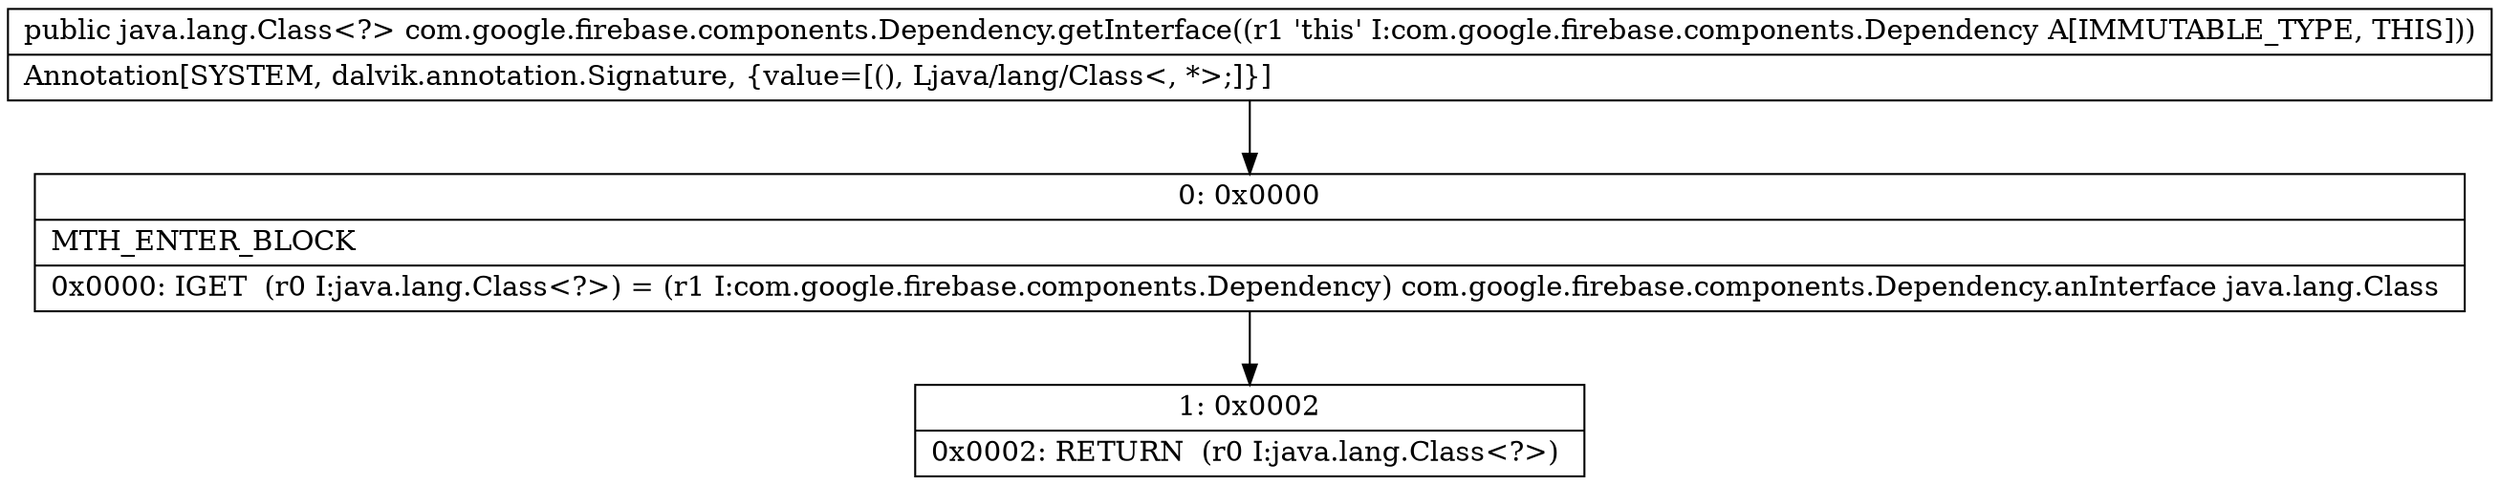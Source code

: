 digraph "CFG forcom.google.firebase.components.Dependency.getInterface()Ljava\/lang\/Class;" {
Node_0 [shape=record,label="{0\:\ 0x0000|MTH_ENTER_BLOCK\l|0x0000: IGET  (r0 I:java.lang.Class\<?\>) = (r1 I:com.google.firebase.components.Dependency) com.google.firebase.components.Dependency.anInterface java.lang.Class \l}"];
Node_1 [shape=record,label="{1\:\ 0x0002|0x0002: RETURN  (r0 I:java.lang.Class\<?\>) \l}"];
MethodNode[shape=record,label="{public java.lang.Class\<?\> com.google.firebase.components.Dependency.getInterface((r1 'this' I:com.google.firebase.components.Dependency A[IMMUTABLE_TYPE, THIS]))  | Annotation[SYSTEM, dalvik.annotation.Signature, \{value=[(), Ljava\/lang\/Class\<, *\>;]\}]\l}"];
MethodNode -> Node_0;
Node_0 -> Node_1;
}

